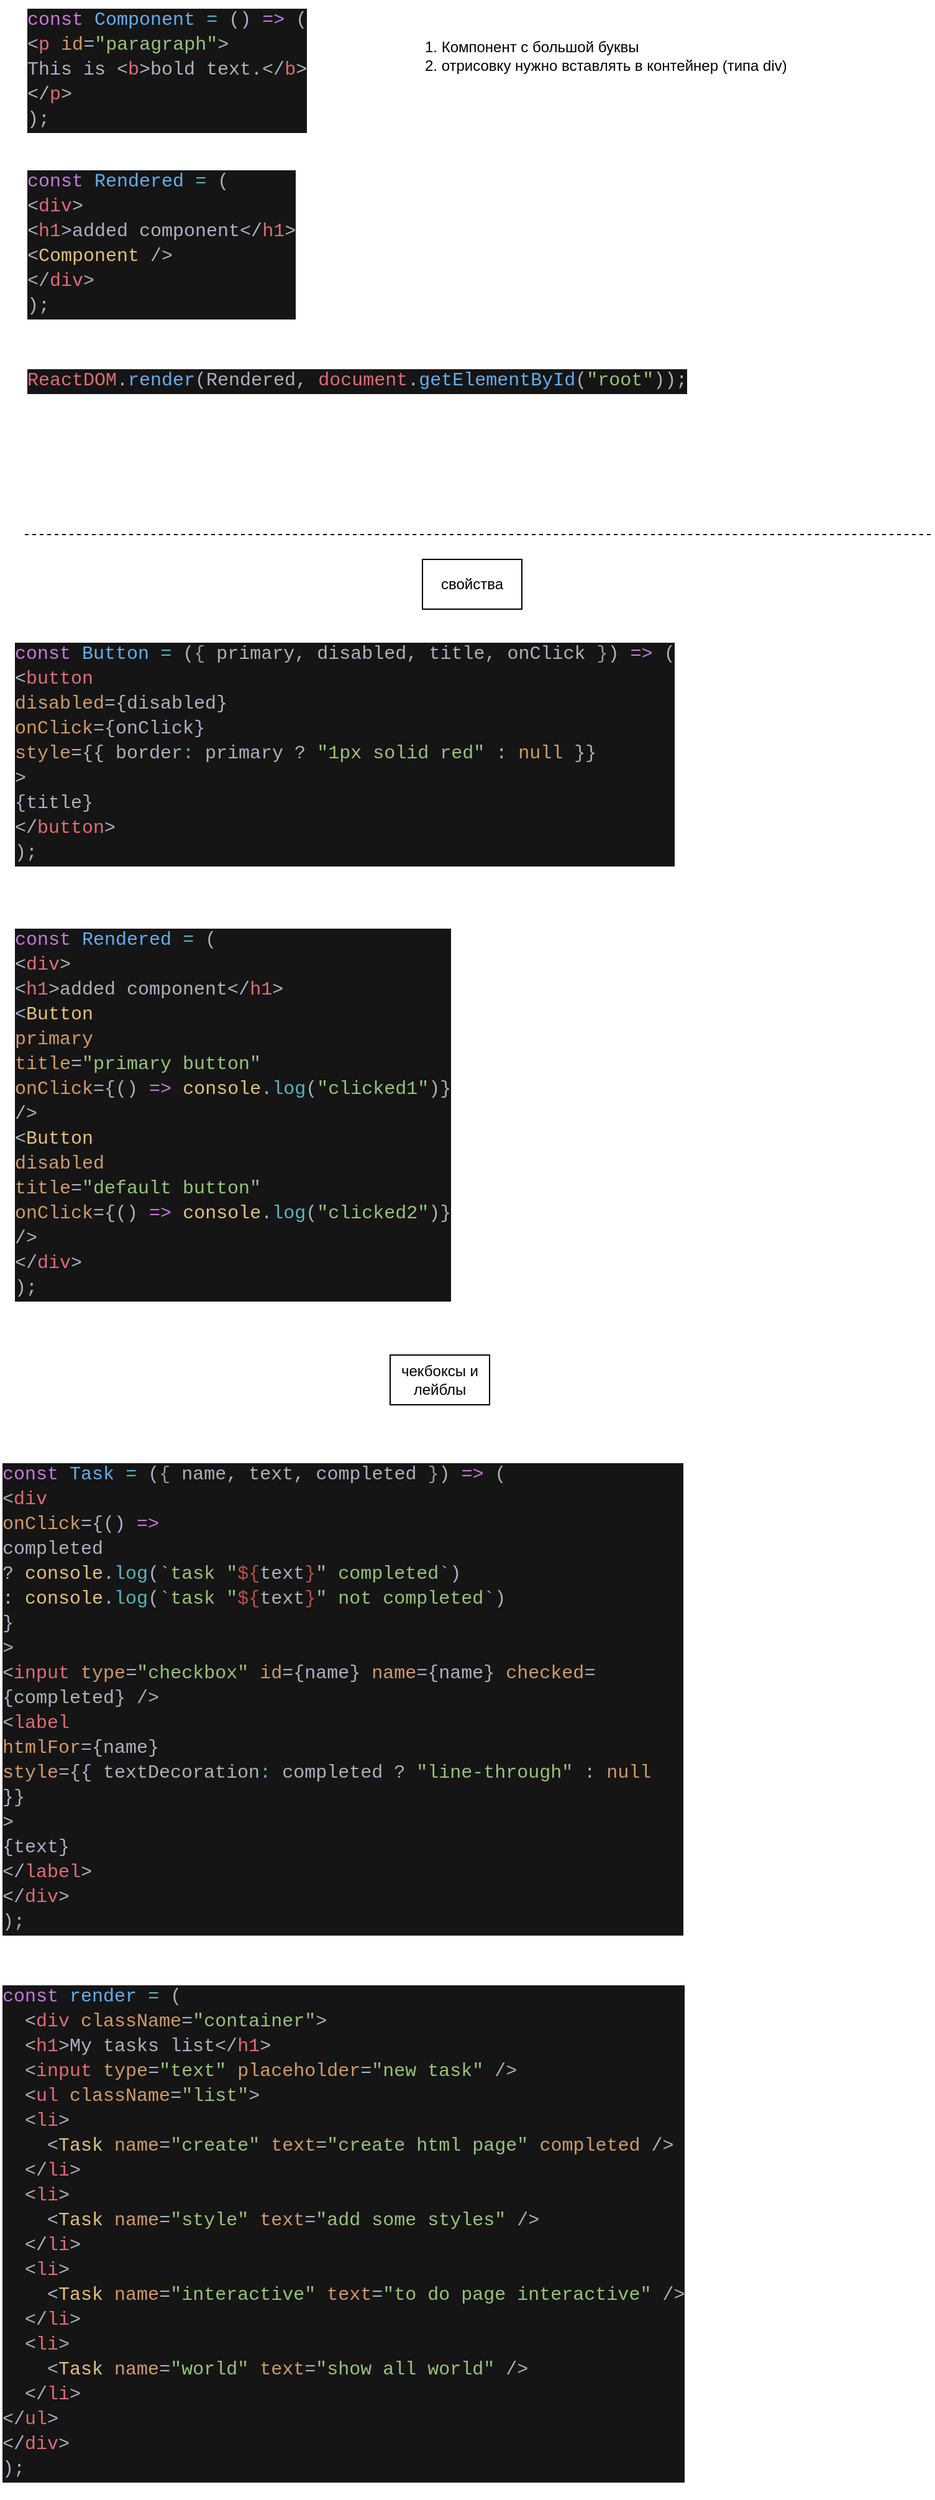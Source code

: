 <mxfile version="13.6.2" type="device" pages="3"><diagram id="C0SLp1-Ot98nmbYjIeOZ" name="функциональные component"><mxGraphModel dx="1024" dy="592" grid="1" gridSize="10" guides="1" tooltips="1" connect="1" arrows="1" fold="1" page="1" pageScale="1" pageWidth="827" pageHeight="1169" math="0" shadow="0"><root><mxCell id="0"/><mxCell id="1" parent="0"/><mxCell id="wnzRWz9V9pOKpDoYNqw4-1" value="&lt;div style=&quot;color: rgb(153, 153, 153); background-color: rgb(21, 21, 21); font-family: dm, menlo, monaco, &amp;quot;courier new&amp;quot;, monospace; font-weight: normal; font-size: 15px; line-height: 20px;&quot;&gt;&lt;div&gt;&lt;span style=&quot;color: #c678dd&quot;&gt;const&lt;/span&gt;&lt;span style=&quot;color: #999999&quot;&gt; &lt;/span&gt;&lt;span style=&quot;color: #61afef&quot;&gt;Component&lt;/span&gt;&lt;span style=&quot;color: #999999&quot;&gt; &lt;/span&gt;&lt;span style=&quot;color: #56b6c2&quot;&gt;=&lt;/span&gt;&lt;span style=&quot;color: #999999&quot;&gt; &lt;/span&gt;&lt;span style=&quot;color: #abb2bf&quot;&gt;()&lt;/span&gt;&lt;span style=&quot;color: #999999&quot;&gt; &lt;/span&gt;&lt;span style=&quot;color: #c678dd&quot;&gt;=&amp;gt;&lt;/span&gt;&lt;span style=&quot;color: #999999&quot;&gt; &lt;/span&gt;&lt;span style=&quot;color: #abb2bf&quot;&gt;(&lt;/span&gt;&lt;/div&gt;&lt;div&gt;&lt;span style=&quot;color: #999999&quot;&gt;        &lt;/span&gt;&lt;span style=&quot;color: #abb2bf&quot;&gt;&amp;lt;&lt;/span&gt;&lt;span style=&quot;color: #e06c75&quot;&gt;p&lt;/span&gt;&lt;span style=&quot;color: #abb2bf&quot;&gt; &lt;/span&gt;&lt;span style=&quot;color: #d19a66&quot;&gt;id&lt;/span&gt;&lt;span style=&quot;color: #abb2bf&quot;&gt;=&lt;/span&gt;&lt;span style=&quot;color: #98c379&quot;&gt;&quot;paragraph&quot;&lt;/span&gt;&lt;span style=&quot;color: #abb2bf&quot;&gt;&amp;gt;&lt;/span&gt;&lt;/div&gt;&lt;div&gt;&lt;span style=&quot;color: #abb2bf&quot;&gt;          This is &amp;lt;&lt;/span&gt;&lt;span style=&quot;color: #e06c75&quot;&gt;b&lt;/span&gt;&lt;span style=&quot;color: #abb2bf&quot;&gt;&amp;gt;bold text.&amp;lt;/&lt;/span&gt;&lt;span style=&quot;color: #e06c75&quot;&gt;b&lt;/span&gt;&lt;span style=&quot;color: #abb2bf&quot;&gt;&amp;gt;&lt;/span&gt;&lt;/div&gt;&lt;div&gt;&lt;span style=&quot;color: #abb2bf&quot;&gt;        &amp;lt;/&lt;/span&gt;&lt;span style=&quot;color: #e06c75&quot;&gt;p&lt;/span&gt;&lt;span style=&quot;color: #abb2bf&quot;&gt;&amp;gt;&lt;/span&gt;&lt;/div&gt;&lt;div&gt;&lt;span style=&quot;color: #999999&quot;&gt;      &lt;/span&gt;&lt;span style=&quot;color: #abb2bf&quot;&gt;);&lt;/span&gt;&lt;/div&gt;&lt;/div&gt;" style="text;whiteSpace=wrap;html=1;" parent="1" vertex="1"><mxGeometry x="40" y="10" width="250" height="120" as="geometry"/></mxCell><mxCell id="wnzRWz9V9pOKpDoYNqw4-2" value="&lt;div style=&quot;color: rgb(153, 153, 153); background-color: rgb(21, 21, 21); font-family: dm, menlo, monaco, &amp;quot;courier new&amp;quot;, monospace; font-weight: normal; font-size: 15px; line-height: 20px;&quot;&gt;&lt;div&gt;&lt;span style=&quot;color: #c678dd&quot;&gt;const&lt;/span&gt;&lt;span style=&quot;color: #999999&quot;&gt; &lt;/span&gt;&lt;span style=&quot;color: #61afef&quot;&gt;Rendered&lt;/span&gt;&lt;span style=&quot;color: #999999&quot;&gt; &lt;/span&gt;&lt;span style=&quot;color: #56b6c2&quot;&gt;=&lt;/span&gt;&lt;span style=&quot;color: #999999&quot;&gt; &lt;/span&gt;&lt;span style=&quot;color: #abb2bf&quot;&gt;(&lt;/span&gt;&lt;/div&gt;&lt;div&gt;&lt;span style=&quot;color: #999999&quot;&gt;        &lt;/span&gt;&lt;span style=&quot;color: #abb2bf&quot;&gt;&amp;lt;&lt;/span&gt;&lt;span style=&quot;color: #e06c75&quot;&gt;div&lt;/span&gt;&lt;span style=&quot;color: #abb2bf&quot;&gt;&amp;gt;&lt;/span&gt;&lt;/div&gt;&lt;div&gt;&lt;span style=&quot;color: #abb2bf&quot;&gt;          &amp;lt;&lt;/span&gt;&lt;span style=&quot;color: #e06c75&quot;&gt;h1&lt;/span&gt;&lt;span style=&quot;color: #abb2bf&quot;&gt;&amp;gt;added component&amp;lt;/&lt;/span&gt;&lt;span style=&quot;color: #e06c75&quot;&gt;h1&lt;/span&gt;&lt;span style=&quot;color: #abb2bf&quot;&gt;&amp;gt;&lt;/span&gt;&lt;/div&gt;&lt;div&gt;&lt;span style=&quot;color: #abb2bf&quot;&gt;          &amp;lt;&lt;/span&gt;&lt;span style=&quot;color: #e5c07b&quot;&gt;Component&lt;/span&gt;&lt;span style=&quot;color: #abb2bf&quot;&gt; /&amp;gt;&lt;/span&gt;&lt;/div&gt;&lt;div&gt;&lt;span style=&quot;color: #abb2bf&quot;&gt;        &amp;lt;/&lt;/span&gt;&lt;span style=&quot;color: #e06c75&quot;&gt;div&lt;/span&gt;&lt;span style=&quot;color: #abb2bf&quot;&gt;&amp;gt;&lt;/span&gt;&lt;/div&gt;&lt;div&gt;&lt;span style=&quot;color: #999999&quot;&gt;      &lt;/span&gt;&lt;span style=&quot;color: #abb2bf&quot;&gt;);&lt;/span&gt;&lt;/div&gt;&lt;/div&gt;" style="text;whiteSpace=wrap;html=1;" parent="1" vertex="1"><mxGeometry x="40" y="140" width="240" height="140" as="geometry"/></mxCell><mxCell id="wnzRWz9V9pOKpDoYNqw4-3" value="&lt;div style=&quot;color: rgb(153, 153, 153); background-color: rgb(21, 21, 21); font-family: dm, menlo, monaco, &amp;quot;courier new&amp;quot;, monospace; font-weight: normal; font-size: 15px; line-height: 20px;&quot;&gt;&lt;div&gt;&lt;span style=&quot;color: #e06c75&quot;&gt;ReactDOM&lt;/span&gt;&lt;span style=&quot;color: #abb2bf&quot;&gt;.&lt;/span&gt;&lt;span style=&quot;color: #61afef&quot;&gt;render&lt;/span&gt;&lt;span style=&quot;color: #abb2bf&quot;&gt;(Rendered,&lt;/span&gt;&lt;span style=&quot;color: #999999&quot;&gt; &lt;/span&gt;&lt;span style=&quot;color: #e06c75&quot;&gt;document&lt;/span&gt;&lt;span style=&quot;color: #abb2bf&quot;&gt;.&lt;/span&gt;&lt;span style=&quot;color: #61afef&quot;&gt;getElementById&lt;/span&gt;&lt;span style=&quot;color: #abb2bf&quot;&gt;(&lt;/span&gt;&lt;span style=&quot;color: #98c379&quot;&gt;&quot;root&quot;&lt;/span&gt;&lt;span style=&quot;color: #abb2bf&quot;&gt;));&lt;/span&gt;&lt;/div&gt;&lt;/div&gt;" style="text;whiteSpace=wrap;html=1;" parent="1" vertex="1"><mxGeometry x="40" y="300" width="550" height="60" as="geometry"/></mxCell><mxCell id="wnzRWz9V9pOKpDoYNqw4-4" value="1. Компонент с большой буквы&lt;br&gt;2. отрисовку нужно вставлять в контейнер (типа div)" style="text;html=1;align=left;verticalAlign=middle;resizable=0;points=[];autosize=1;" parent="1" vertex="1"><mxGeometry x="360" y="40" width="310" height="30" as="geometry"/></mxCell><mxCell id="wnzRWz9V9pOKpDoYNqw4-5" value="" style="endArrow=none;dashed=1;html=1;" parent="1" edge="1"><mxGeometry width="50" height="50" relative="1" as="geometry"><mxPoint x="40" y="440" as="sourcePoint"/><mxPoint x="770" y="440" as="targetPoint"/></mxGeometry></mxCell><mxCell id="wnzRWz9V9pOKpDoYNqw4-6" value="свойства" style="rounded=0;whiteSpace=wrap;html=1;" parent="1" vertex="1"><mxGeometry x="360" y="460" width="80" height="40" as="geometry"/></mxCell><mxCell id="wnzRWz9V9pOKpDoYNqw4-9" value="&lt;div style=&quot;color: rgb(153, 153, 153); background-color: rgb(21, 21, 21); font-family: dm, menlo, monaco, &amp;quot;courier new&amp;quot;, monospace; font-weight: normal; font-size: 15px; line-height: 20px;&quot;&gt;&lt;div&gt;&lt;span style=&quot;color: #c678dd&quot;&gt;const&lt;/span&gt;&lt;span style=&quot;color: #999999&quot;&gt; &lt;/span&gt;&lt;span style=&quot;color: #61afef&quot;&gt;Button&lt;/span&gt;&lt;span style=&quot;color: #999999&quot;&gt; &lt;/span&gt;&lt;span style=&quot;color: #56b6c2&quot;&gt;=&lt;/span&gt;&lt;span style=&quot;color: #999999&quot;&gt; &lt;/span&gt;&lt;span style=&quot;color: #abb2bf&quot;&gt;(&lt;/span&gt;&lt;span style=&quot;color: #999999&quot;&gt;{ &lt;/span&gt;&lt;span style=&quot;color: #abb2bf&quot;&gt;primary,&lt;/span&gt;&lt;span style=&quot;color: #999999&quot;&gt; &lt;/span&gt;&lt;span style=&quot;color: #abb2bf&quot;&gt;disabled,&lt;/span&gt;&lt;span style=&quot;color: #999999&quot;&gt; &lt;/span&gt;&lt;span style=&quot;color: #abb2bf&quot;&gt;title,&lt;/span&gt;&lt;span style=&quot;color: #999999&quot;&gt; &lt;/span&gt;&lt;span style=&quot;color: #abb2bf&quot;&gt;onClick&lt;/span&gt;&lt;span style=&quot;color: #999999&quot;&gt; }&lt;/span&gt;&lt;span style=&quot;color: #abb2bf&quot;&gt;)&lt;/span&gt;&lt;span style=&quot;color: #999999&quot;&gt; &lt;/span&gt;&lt;span style=&quot;color: #c678dd&quot;&gt;=&amp;gt;&lt;/span&gt;&lt;span style=&quot;color: #999999&quot;&gt; &lt;/span&gt;&lt;span style=&quot;color: #abb2bf&quot;&gt;(&lt;/span&gt;&lt;/div&gt;&lt;div&gt;&lt;span style=&quot;color: #999999&quot;&gt;        &lt;/span&gt;&lt;span style=&quot;color: #abb2bf&quot;&gt;&amp;lt;&lt;/span&gt;&lt;span style=&quot;color: #e06c75&quot;&gt;button&lt;/span&gt;&lt;/div&gt;&lt;div&gt;&lt;span style=&quot;color: #abb2bf&quot;&gt;          &lt;/span&gt;&lt;span style=&quot;color: #d19a66&quot;&gt;disabled&lt;/span&gt;&lt;span style=&quot;color: #abb2bf&quot;&gt;={disabled}&lt;/span&gt;&lt;/div&gt;&lt;div&gt;&lt;span style=&quot;color: #abb2bf&quot;&gt;          &lt;/span&gt;&lt;span style=&quot;color: #d19a66&quot;&gt;onClick&lt;/span&gt;&lt;span style=&quot;color: #abb2bf&quot;&gt;={onClick}&lt;/span&gt;&lt;/div&gt;&lt;div&gt;&lt;span style=&quot;color: #abb2bf&quot;&gt;          &lt;/span&gt;&lt;span style=&quot;color: #d19a66&quot;&gt;style&lt;/span&gt;&lt;span style=&quot;color: #abb2bf&quot;&gt;={{ border&lt;/span&gt;&lt;span style=&quot;color: #56b6c2&quot;&gt;:&lt;/span&gt;&lt;span style=&quot;color: #abb2bf&quot;&gt; primary ? &lt;/span&gt;&lt;span style=&quot;color: #98c379&quot;&gt;&quot;1px solid red&quot;&lt;/span&gt;&lt;span style=&quot;color: #abb2bf&quot;&gt; : &lt;/span&gt;&lt;span style=&quot;color: #d19a66&quot;&gt;null&lt;/span&gt;&lt;span style=&quot;color: #abb2bf&quot;&gt; }}&lt;/span&gt;&lt;/div&gt;&lt;div&gt;&lt;span style=&quot;color: #abb2bf&quot;&gt;        &amp;gt;&lt;/span&gt;&lt;/div&gt;&lt;div&gt;&lt;span style=&quot;color: #abb2bf&quot;&gt;          {title}&lt;/span&gt;&lt;/div&gt;&lt;div&gt;&lt;span style=&quot;color: #abb2bf&quot;&gt;        &amp;lt;/&lt;/span&gt;&lt;span style=&quot;color: #e06c75&quot;&gt;button&lt;/span&gt;&lt;span style=&quot;color: #abb2bf&quot;&gt;&amp;gt;&lt;/span&gt;&lt;/div&gt;&lt;div&gt;&lt;span style=&quot;color: #999999&quot;&gt;      &lt;/span&gt;&lt;span style=&quot;color: #abb2bf&quot;&gt;);&lt;/span&gt;&lt;/div&gt;&lt;/div&gt;" style="text;whiteSpace=wrap;html=1;" parent="1" vertex="1"><mxGeometry x="30" y="520" width="550" height="220" as="geometry"/></mxCell><mxCell id="wnzRWz9V9pOKpDoYNqw4-10" value="&lt;div style=&quot;color: rgb(153, 153, 153); background-color: rgb(21, 21, 21); font-family: dm, menlo, monaco, &amp;quot;courier new&amp;quot;, monospace; font-weight: normal; font-size: 15px; line-height: 20px;&quot;&gt;&lt;div&gt;&lt;span style=&quot;color: #c678dd&quot;&gt;const&lt;/span&gt;&lt;span style=&quot;color: #999999&quot;&gt; &lt;/span&gt;&lt;span style=&quot;color: #61afef&quot;&gt;Rendered&lt;/span&gt;&lt;span style=&quot;color: #999999&quot;&gt; &lt;/span&gt;&lt;span style=&quot;color: #56b6c2&quot;&gt;=&lt;/span&gt;&lt;span style=&quot;color: #999999&quot;&gt; &lt;/span&gt;&lt;span style=&quot;color: #abb2bf&quot;&gt;(&lt;/span&gt;&lt;/div&gt;&lt;div&gt;&lt;span style=&quot;color: #999999&quot;&gt;        &lt;/span&gt;&lt;span style=&quot;color: #abb2bf&quot;&gt;&amp;lt;&lt;/span&gt;&lt;span style=&quot;color: #e06c75&quot;&gt;div&lt;/span&gt;&lt;span style=&quot;color: #abb2bf&quot;&gt;&amp;gt;&lt;/span&gt;&lt;/div&gt;&lt;div&gt;&lt;span style=&quot;color: #abb2bf&quot;&gt;          &amp;lt;&lt;/span&gt;&lt;span style=&quot;color: #e06c75&quot;&gt;h1&lt;/span&gt;&lt;span style=&quot;color: #abb2bf&quot;&gt;&amp;gt;added component&amp;lt;/&lt;/span&gt;&lt;span style=&quot;color: #e06c75&quot;&gt;h1&lt;/span&gt;&lt;span style=&quot;color: #abb2bf&quot;&gt;&amp;gt;&lt;/span&gt;&lt;/div&gt;&lt;div&gt;&lt;span style=&quot;color: #abb2bf&quot;&gt;          &amp;lt;&lt;/span&gt;&lt;span style=&quot;color: #e5c07b&quot;&gt;Button&lt;/span&gt;&lt;/div&gt;&lt;div&gt;&lt;span style=&quot;color: #abb2bf&quot;&gt;            &lt;/span&gt;&lt;span style=&quot;color: #d19a66&quot;&gt;primary&lt;/span&gt;&lt;/div&gt;&lt;div&gt;&lt;span style=&quot;color: #abb2bf&quot;&gt;            &lt;/span&gt;&lt;span style=&quot;color: #d19a66&quot;&gt;title&lt;/span&gt;&lt;span style=&quot;color: #abb2bf&quot;&gt;=&lt;/span&gt;&lt;span style=&quot;color: #98c379&quot;&gt;&quot;primary button&quot;&lt;/span&gt;&lt;/div&gt;&lt;div&gt;&lt;span style=&quot;color: #abb2bf&quot;&gt;            &lt;/span&gt;&lt;span style=&quot;color: #d19a66&quot;&gt;onClick&lt;/span&gt;&lt;span style=&quot;color: #abb2bf&quot;&gt;={() &lt;/span&gt;&lt;span style=&quot;color: #c678dd&quot;&gt;=&amp;gt;&lt;/span&gt;&lt;span style=&quot;color: #abb2bf&quot;&gt; &lt;/span&gt;&lt;span style=&quot;color: #e5c07b&quot;&gt;console&lt;/span&gt;&lt;span style=&quot;color: #abb2bf&quot;&gt;.&lt;/span&gt;&lt;span style=&quot;color: #56b6c2&quot;&gt;log&lt;/span&gt;&lt;span style=&quot;color: #abb2bf&quot;&gt;(&lt;/span&gt;&lt;span style=&quot;color: #98c379&quot;&gt;&quot;clicked1&quot;&lt;/span&gt;&lt;span style=&quot;color: #abb2bf&quot;&gt;)}&lt;/span&gt;&lt;/div&gt;&lt;div&gt;&lt;span style=&quot;color: #abb2bf&quot;&gt;          /&amp;gt;&lt;/span&gt;&lt;/div&gt;&lt;div&gt;&lt;span style=&quot;color: #abb2bf&quot;&gt;          &amp;lt;&lt;/span&gt;&lt;span style=&quot;color: #e5c07b&quot;&gt;Button&lt;/span&gt;&lt;/div&gt;&lt;div&gt;&lt;span style=&quot;color: #abb2bf&quot;&gt;            &lt;/span&gt;&lt;span style=&quot;color: #d19a66&quot;&gt;disabled&lt;/span&gt;&lt;/div&gt;&lt;div&gt;&lt;span style=&quot;color: #abb2bf&quot;&gt;            &lt;/span&gt;&lt;span style=&quot;color: #d19a66&quot;&gt;title&lt;/span&gt;&lt;span style=&quot;color: #abb2bf&quot;&gt;=&lt;/span&gt;&lt;span style=&quot;color: #98c379&quot;&gt;&quot;default button&quot;&lt;/span&gt;&lt;/div&gt;&lt;div&gt;&lt;span style=&quot;color: #abb2bf&quot;&gt;            &lt;/span&gt;&lt;span style=&quot;color: #d19a66&quot;&gt;onClick&lt;/span&gt;&lt;span style=&quot;color: #abb2bf&quot;&gt;={() &lt;/span&gt;&lt;span style=&quot;color: #c678dd&quot;&gt;=&amp;gt;&lt;/span&gt;&lt;span style=&quot;color: #abb2bf&quot;&gt; &lt;/span&gt;&lt;span style=&quot;color: #e5c07b&quot;&gt;console&lt;/span&gt;&lt;span style=&quot;color: #abb2bf&quot;&gt;.&lt;/span&gt;&lt;span style=&quot;color: #56b6c2&quot;&gt;log&lt;/span&gt;&lt;span style=&quot;color: #abb2bf&quot;&gt;(&lt;/span&gt;&lt;span style=&quot;color: #98c379&quot;&gt;&quot;clicked2&quot;&lt;/span&gt;&lt;span style=&quot;color: #abb2bf&quot;&gt;)}&lt;/span&gt;&lt;/div&gt;&lt;div&gt;&lt;span style=&quot;color: #abb2bf&quot;&gt;          /&amp;gt;&lt;/span&gt;&lt;/div&gt;&lt;div&gt;&lt;span style=&quot;color: #abb2bf&quot;&gt;        &amp;lt;/&lt;/span&gt;&lt;span style=&quot;color: #e06c75&quot;&gt;div&lt;/span&gt;&lt;span style=&quot;color: #abb2bf&quot;&gt;&amp;gt;&lt;/span&gt;&lt;/div&gt;&lt;div&gt;&lt;span style=&quot;color: #999999&quot;&gt;      &lt;/span&gt;&lt;span style=&quot;color: #abb2bf&quot;&gt;);&lt;/span&gt;&lt;/div&gt;&lt;/div&gt;" style="text;whiteSpace=wrap;html=1;" parent="1" vertex="1"><mxGeometry x="30" y="750" width="380" height="320" as="geometry"/></mxCell><mxCell id="KVXMCXGU0oz1sxIxXhYs-1" value="&lt;div style=&quot;color: rgb(153 , 153 , 153) ; background-color: rgb(21 , 21 , 21) ; font-family: &amp;#34;dm&amp;#34; , &amp;#34;menlo&amp;#34; , &amp;#34;monaco&amp;#34; , &amp;#34;courier new&amp;#34; , monospace ; font-weight: normal ; font-size: 15px ; line-height: 20px&quot;&gt;&lt;div&gt;&lt;span style=&quot;color: #c678dd&quot;&gt;const&lt;/span&gt;&lt;span style=&quot;color: #999999&quot;&gt; &lt;/span&gt;&lt;span style=&quot;color: #61afef&quot;&gt;render&lt;/span&gt;&lt;span style=&quot;color: #999999&quot;&gt; &lt;/span&gt;&lt;span style=&quot;color: #56b6c2&quot;&gt;=&lt;/span&gt;&lt;span style=&quot;color: #999999&quot;&gt; &lt;/span&gt;&lt;span style=&quot;color: #abb2bf&quot;&gt;(&lt;/span&gt;&lt;/div&gt;&lt;div&gt;&lt;span style=&quot;color: #999999&quot;&gt;&lt;/span&gt;&lt;span style=&quot;color: #abb2bf&quot;&gt;&amp;nbsp; &amp;lt;&lt;/span&gt;&lt;span style=&quot;color: #e06c75&quot;&gt;div&lt;/span&gt;&lt;span style=&quot;color: #abb2bf&quot;&gt; &lt;/span&gt;&lt;span style=&quot;color: #d19a66&quot;&gt;className&lt;/span&gt;&lt;span style=&quot;color: #abb2bf&quot;&gt;=&lt;/span&gt;&lt;span style=&quot;color: #98c379&quot;&gt;&quot;container&quot;&lt;/span&gt;&lt;span style=&quot;color: #abb2bf&quot;&gt;&amp;gt;&lt;/span&gt;&lt;/div&gt;&lt;div&gt;&lt;span style=&quot;color: #abb2bf&quot;&gt;&amp;nbsp; &amp;lt;&lt;/span&gt;&lt;span style=&quot;color: #e06c75&quot;&gt;h1&lt;/span&gt;&lt;span style=&quot;color: #abb2bf&quot;&gt;&amp;gt;My tasks list&amp;lt;/&lt;/span&gt;&lt;span style=&quot;color: #e06c75&quot;&gt;h1&lt;/span&gt;&lt;span style=&quot;color: #abb2bf&quot;&gt;&amp;gt;&lt;/span&gt;&lt;/div&gt;&lt;div&gt;&lt;span style=&quot;color: #abb2bf&quot;&gt;&amp;nbsp; &amp;lt;&lt;/span&gt;&lt;span style=&quot;color: #e06c75&quot;&gt;input&lt;/span&gt;&lt;span style=&quot;color: #abb2bf&quot;&gt; &lt;/span&gt;&lt;span style=&quot;color: #d19a66&quot;&gt;type&lt;/span&gt;&lt;span style=&quot;color: #abb2bf&quot;&gt;=&lt;/span&gt;&lt;span style=&quot;color: #98c379&quot;&gt;&quot;text&quot;&lt;/span&gt;&lt;span style=&quot;color: #abb2bf&quot;&gt; &lt;/span&gt;&lt;span style=&quot;color: #d19a66&quot;&gt;placeholder&lt;/span&gt;&lt;span style=&quot;color: #abb2bf&quot;&gt;=&lt;/span&gt;&lt;span style=&quot;color: #98c379&quot;&gt;&quot;new task&quot;&lt;/span&gt;&lt;span style=&quot;color: #abb2bf&quot;&gt; /&amp;gt;&lt;/span&gt;&lt;/div&gt;&lt;div&gt;&lt;span style=&quot;color: #abb2bf&quot;&gt;&amp;nbsp; &amp;lt;&lt;/span&gt;&lt;span style=&quot;color: #e06c75&quot;&gt;ul&lt;/span&gt;&lt;span style=&quot;color: #abb2bf&quot;&gt; &lt;/span&gt;&lt;span style=&quot;color: #d19a66&quot;&gt;className&lt;/span&gt;&lt;span style=&quot;color: #abb2bf&quot;&gt;=&lt;/span&gt;&lt;span style=&quot;color: #98c379&quot;&gt;&quot;list&quot;&lt;/span&gt;&lt;span style=&quot;color: #abb2bf&quot;&gt;&amp;gt;&lt;/span&gt;&lt;/div&gt;&lt;div&gt;&lt;span style=&quot;color: #abb2bf&quot;&gt;&amp;nbsp; &amp;lt;&lt;/span&gt;&lt;span style=&quot;color: #e06c75&quot;&gt;li&lt;/span&gt;&lt;span style=&quot;color: #abb2bf&quot;&gt;&amp;gt;&lt;/span&gt;&lt;/div&gt;&lt;div&gt;&lt;span style=&quot;color: #abb2bf&quot;&gt;&amp;nbsp; &amp;nbsp; &amp;lt;&lt;/span&gt;&lt;span style=&quot;color: #e5c07b&quot;&gt;Task&lt;/span&gt;&lt;span style=&quot;color: #abb2bf&quot;&gt; &lt;/span&gt;&lt;span style=&quot;color: #d19a66&quot;&gt;name&lt;/span&gt;&lt;span style=&quot;color: #abb2bf&quot;&gt;=&lt;/span&gt;&lt;span style=&quot;color: #98c379&quot;&gt;&quot;create&quot;&lt;/span&gt;&lt;span style=&quot;color: #abb2bf&quot;&gt; &lt;/span&gt;&lt;span style=&quot;color: #d19a66&quot;&gt;text&lt;/span&gt;&lt;span style=&quot;color: #abb2bf&quot;&gt;=&lt;/span&gt;&lt;span style=&quot;color: #98c379&quot;&gt;&quot;create html page&quot;&lt;/span&gt;&lt;span style=&quot;color: #abb2bf&quot;&gt; &lt;/span&gt;&lt;span style=&quot;color: #d19a66&quot;&gt;completed&lt;/span&gt;&lt;span style=&quot;color: #abb2bf&quot;&gt; /&amp;gt;&lt;/span&gt;&lt;/div&gt;&lt;div&gt;&lt;span style=&quot;color: #abb2bf&quot;&gt;&amp;nbsp; &amp;lt;/&lt;/span&gt;&lt;span style=&quot;color: #e06c75&quot;&gt;li&lt;/span&gt;&lt;span style=&quot;color: #abb2bf&quot;&gt;&amp;gt;&lt;/span&gt;&lt;/div&gt;&lt;div&gt;&lt;span style=&quot;color: #abb2bf&quot;&gt;&amp;nbsp; &amp;lt;&lt;/span&gt;&lt;span style=&quot;color: #e06c75&quot;&gt;li&lt;/span&gt;&lt;span style=&quot;color: #abb2bf&quot;&gt;&amp;gt;&lt;/span&gt;&lt;/div&gt;&lt;div&gt;&lt;span style=&quot;color: #abb2bf&quot;&gt;&amp;nbsp; &amp;nbsp; &amp;lt;&lt;/span&gt;&lt;span style=&quot;color: #e5c07b&quot;&gt;Task&lt;/span&gt;&lt;span style=&quot;color: #abb2bf&quot;&gt; &lt;/span&gt;&lt;span style=&quot;color: #d19a66&quot;&gt;name&lt;/span&gt;&lt;span style=&quot;color: #abb2bf&quot;&gt;=&lt;/span&gt;&lt;span style=&quot;color: #98c379&quot;&gt;&quot;style&quot;&lt;/span&gt;&lt;span style=&quot;color: #abb2bf&quot;&gt; &lt;/span&gt;&lt;span style=&quot;color: #d19a66&quot;&gt;text&lt;/span&gt;&lt;span style=&quot;color: #abb2bf&quot;&gt;=&lt;/span&gt;&lt;span style=&quot;color: #98c379&quot;&gt;&quot;add some styles&quot;&lt;/span&gt;&lt;span style=&quot;color: #abb2bf&quot;&gt; /&amp;gt;&lt;/span&gt;&lt;/div&gt;&lt;div&gt;&lt;span style=&quot;color: #abb2bf&quot;&gt;&amp;nbsp; &amp;lt;/&lt;/span&gt;&lt;span style=&quot;color: #e06c75&quot;&gt;li&lt;/span&gt;&lt;span style=&quot;color: #abb2bf&quot;&gt;&amp;gt;&lt;/span&gt;&lt;/div&gt;&lt;div&gt;&lt;span style=&quot;color: #abb2bf&quot;&gt;&amp;nbsp; &amp;lt;&lt;/span&gt;&lt;span style=&quot;color: #e06c75&quot;&gt;li&lt;/span&gt;&lt;span style=&quot;color: #abb2bf&quot;&gt;&amp;gt;&lt;/span&gt;&lt;/div&gt;&lt;div&gt;&lt;span style=&quot;color: #abb2bf&quot;&gt;&amp;nbsp; &amp;nbsp; &amp;lt;&lt;/span&gt;&lt;span style=&quot;color: #e5c07b&quot;&gt;Task&lt;/span&gt;&lt;span style=&quot;color: #abb2bf&quot;&gt; &lt;/span&gt;&lt;span style=&quot;color: #d19a66&quot;&gt;name&lt;/span&gt;&lt;span style=&quot;color: #abb2bf&quot;&gt;=&lt;/span&gt;&lt;span style=&quot;color: #98c379&quot;&gt;&quot;interactive&quot;&lt;/span&gt;&lt;span style=&quot;color: #abb2bf&quot;&gt; &lt;/span&gt;&lt;span style=&quot;color: #d19a66&quot;&gt;text&lt;/span&gt;&lt;span style=&quot;color: #abb2bf&quot;&gt;=&lt;/span&gt;&lt;span style=&quot;color: #98c379&quot;&gt;&quot;to do page interactive&quot;&lt;/span&gt;&lt;span style=&quot;color: #abb2bf&quot;&gt; /&amp;gt;&lt;/span&gt;&lt;/div&gt;&lt;div&gt;&lt;span style=&quot;color: #abb2bf&quot;&gt;&amp;nbsp; &amp;lt;/&lt;/span&gt;&lt;span style=&quot;color: #e06c75&quot;&gt;li&lt;/span&gt;&lt;span style=&quot;color: #abb2bf&quot;&gt;&amp;gt;&lt;/span&gt;&lt;/div&gt;&lt;div&gt;&lt;span style=&quot;color: #abb2bf&quot;&gt;&amp;nbsp; &amp;lt;&lt;/span&gt;&lt;span style=&quot;color: #e06c75&quot;&gt;li&lt;/span&gt;&lt;span style=&quot;color: #abb2bf&quot;&gt;&amp;gt;&lt;/span&gt;&lt;/div&gt;&lt;div&gt;&lt;span style=&quot;color: #abb2bf&quot;&gt;&amp;nbsp; &amp;nbsp; &amp;lt;&lt;/span&gt;&lt;span style=&quot;color: #e5c07b&quot;&gt;Task&lt;/span&gt;&lt;span style=&quot;color: #abb2bf&quot;&gt; &lt;/span&gt;&lt;span style=&quot;color: #d19a66&quot;&gt;name&lt;/span&gt;&lt;span style=&quot;color: #abb2bf&quot;&gt;=&lt;/span&gt;&lt;span style=&quot;color: #98c379&quot;&gt;&quot;world&quot;&lt;/span&gt;&lt;span style=&quot;color: #abb2bf&quot;&gt; &lt;/span&gt;&lt;span style=&quot;color: #d19a66&quot;&gt;text&lt;/span&gt;&lt;span style=&quot;color: #abb2bf&quot;&gt;=&lt;/span&gt;&lt;span style=&quot;color: #98c379&quot;&gt;&quot;show all world&quot;&lt;/span&gt;&lt;span style=&quot;color: #abb2bf&quot;&gt; /&amp;gt;&lt;/span&gt;&lt;/div&gt;&lt;div&gt;&lt;span style=&quot;color: #abb2bf&quot;&gt;&amp;nbsp; &amp;lt;/&lt;/span&gt;&lt;span style=&quot;color: #e06c75&quot;&gt;li&lt;/span&gt;&lt;span style=&quot;color: #abb2bf&quot;&gt;&amp;gt;&lt;/span&gt;&lt;/div&gt;&lt;div&gt;&lt;span style=&quot;color: #abb2bf&quot;&gt;          &amp;lt;/&lt;/span&gt;&lt;span style=&quot;color: #e06c75&quot;&gt;ul&lt;/span&gt;&lt;span style=&quot;color: #abb2bf&quot;&gt;&amp;gt;&lt;/span&gt;&lt;/div&gt;&lt;div&gt;&lt;span style=&quot;color: #abb2bf&quot;&gt;        &amp;lt;/&lt;/span&gt;&lt;span style=&quot;color: #e06c75&quot;&gt;div&lt;/span&gt;&lt;span style=&quot;color: #abb2bf&quot;&gt;&amp;gt;&lt;/span&gt;&lt;/div&gt;&lt;div&gt;&lt;span style=&quot;color: #999999&quot;&gt;      &lt;/span&gt;&lt;span style=&quot;color: #abb2bf&quot;&gt;);&lt;/span&gt;&lt;/div&gt;&lt;/div&gt;" style="text;whiteSpace=wrap;html=1;" vertex="1" parent="1"><mxGeometry x="20" y="1600" width="570" height="420" as="geometry"/></mxCell><mxCell id="KVXMCXGU0oz1sxIxXhYs-2" value="чекбоксы и лейблы" style="rounded=0;whiteSpace=wrap;html=1;" vertex="1" parent="1"><mxGeometry x="334" y="1100" width="80" height="40" as="geometry"/></mxCell><mxCell id="KVXMCXGU0oz1sxIxXhYs-3" value="&lt;div style=&quot;color: rgb(153, 153, 153); background-color: rgb(21, 21, 21); font-family: dm, menlo, monaco, &amp;quot;courier new&amp;quot;, monospace; font-weight: normal; font-size: 15px; line-height: 20px;&quot;&gt;&lt;div&gt;&lt;span style=&quot;color: #c678dd&quot;&gt;const&lt;/span&gt;&lt;span style=&quot;color: #999999&quot;&gt; &lt;/span&gt;&lt;span style=&quot;color: #61afef&quot;&gt;Task&lt;/span&gt;&lt;span style=&quot;color: #999999&quot;&gt; &lt;/span&gt;&lt;span style=&quot;color: #56b6c2&quot;&gt;=&lt;/span&gt;&lt;span style=&quot;color: #999999&quot;&gt; &lt;/span&gt;&lt;span style=&quot;color: #abb2bf&quot;&gt;(&lt;/span&gt;&lt;span style=&quot;color: #999999&quot;&gt;{ &lt;/span&gt;&lt;span style=&quot;color: #abb2bf&quot;&gt;name,&lt;/span&gt;&lt;span style=&quot;color: #999999&quot;&gt; &lt;/span&gt;&lt;span style=&quot;color: #abb2bf&quot;&gt;text,&lt;/span&gt;&lt;span style=&quot;color: #999999&quot;&gt; &lt;/span&gt;&lt;span style=&quot;color: #abb2bf&quot;&gt;completed&lt;/span&gt;&lt;span style=&quot;color: #999999&quot;&gt; }&lt;/span&gt;&lt;span style=&quot;color: #abb2bf&quot;&gt;)&lt;/span&gt;&lt;span style=&quot;color: #999999&quot;&gt; &lt;/span&gt;&lt;span style=&quot;color: #c678dd&quot;&gt;=&amp;gt;&lt;/span&gt;&lt;span style=&quot;color: #999999&quot;&gt; &lt;/span&gt;&lt;span style=&quot;color: #abb2bf&quot;&gt;(&lt;/span&gt;&lt;/div&gt;&lt;div&gt;&lt;span style=&quot;color: #999999&quot;&gt;        &lt;/span&gt;&lt;span style=&quot;color: #abb2bf&quot;&gt;&amp;lt;&lt;/span&gt;&lt;span style=&quot;color: #e06c75&quot;&gt;div&lt;/span&gt;&lt;/div&gt;&lt;div&gt;&lt;span style=&quot;color: #abb2bf&quot;&gt;          &lt;/span&gt;&lt;span style=&quot;color: #d19a66&quot;&gt;onClick&lt;/span&gt;&lt;span style=&quot;color: #abb2bf&quot;&gt;={() &lt;/span&gt;&lt;span style=&quot;color: #c678dd&quot;&gt;=&amp;gt;&lt;/span&gt;&lt;/div&gt;&lt;div&gt;&lt;span style=&quot;color: #abb2bf&quot;&gt;            completed&lt;/span&gt;&lt;/div&gt;&lt;div&gt;&lt;span style=&quot;color: #abb2bf&quot;&gt;              ? &lt;/span&gt;&lt;span style=&quot;color: #e5c07b&quot;&gt;console&lt;/span&gt;&lt;span style=&quot;color: #abb2bf&quot;&gt;.&lt;/span&gt;&lt;span style=&quot;color: #56b6c2&quot;&gt;log&lt;/span&gt;&lt;span style=&quot;color: #abb2bf&quot;&gt;(&lt;/span&gt;&lt;span style=&quot;color: #98c379&quot;&gt;`task &quot;&lt;/span&gt;&lt;span style=&quot;color: #be5046&quot;&gt;${&lt;/span&gt;&lt;span style=&quot;color: #abb2bf&quot;&gt;text&lt;/span&gt;&lt;span style=&quot;color: #be5046&quot;&gt;}&lt;/span&gt;&lt;span style=&quot;color: #98c379&quot;&gt;&quot; completed`&lt;/span&gt;&lt;span style=&quot;color: #abb2bf&quot;&gt;)&lt;/span&gt;&lt;/div&gt;&lt;div&gt;&lt;span style=&quot;color: #abb2bf&quot;&gt;              : &lt;/span&gt;&lt;span style=&quot;color: #e5c07b&quot;&gt;console&lt;/span&gt;&lt;span style=&quot;color: #abb2bf&quot;&gt;.&lt;/span&gt;&lt;span style=&quot;color: #56b6c2&quot;&gt;log&lt;/span&gt;&lt;span style=&quot;color: #abb2bf&quot;&gt;(&lt;/span&gt;&lt;span style=&quot;color: #98c379&quot;&gt;`task &quot;&lt;/span&gt;&lt;span style=&quot;color: #be5046&quot;&gt;${&lt;/span&gt;&lt;span style=&quot;color: #abb2bf&quot;&gt;text&lt;/span&gt;&lt;span style=&quot;color: #be5046&quot;&gt;}&lt;/span&gt;&lt;span style=&quot;color: #98c379&quot;&gt;&quot; not completed`&lt;/span&gt;&lt;span style=&quot;color: #abb2bf&quot;&gt;)&lt;/span&gt;&lt;/div&gt;&lt;div&gt;&lt;span style=&quot;color: #abb2bf&quot;&gt;          }&lt;/span&gt;&lt;/div&gt;&lt;div&gt;&lt;span style=&quot;color: #abb2bf&quot;&gt;        &amp;gt;&lt;/span&gt;&lt;/div&gt;&lt;div&gt;&lt;span style=&quot;color: #abb2bf&quot;&gt;          &amp;lt;&lt;/span&gt;&lt;span style=&quot;color: #e06c75&quot;&gt;input&lt;/span&gt;&lt;span style=&quot;color: #abb2bf&quot;&gt; &lt;/span&gt;&lt;span style=&quot;color: #d19a66&quot;&gt;type&lt;/span&gt;&lt;span style=&quot;color: #abb2bf&quot;&gt;=&lt;/span&gt;&lt;span style=&quot;color: #98c379&quot;&gt;&quot;checkbox&quot;&lt;/span&gt;&lt;span style=&quot;color: #abb2bf&quot;&gt; &lt;/span&gt;&lt;span style=&quot;color: #d19a66&quot;&gt;id&lt;/span&gt;&lt;span style=&quot;color: #abb2bf&quot;&gt;={name} &lt;/span&gt;&lt;span style=&quot;color: #d19a66&quot;&gt;name&lt;/span&gt;&lt;span style=&quot;color: #abb2bf&quot;&gt;={name} &lt;/span&gt;&lt;span style=&quot;color: #d19a66&quot;&gt;checked&lt;/span&gt;&lt;span style=&quot;color: #abb2bf&quot;&gt;={completed} /&amp;gt;&lt;/span&gt;&lt;/div&gt;&lt;div&gt;&lt;span style=&quot;color: #abb2bf&quot;&gt;          &amp;lt;&lt;/span&gt;&lt;span style=&quot;color: #e06c75&quot;&gt;label&lt;/span&gt;&lt;/div&gt;&lt;div&gt;&lt;span style=&quot;color: #abb2bf&quot;&gt;            &lt;/span&gt;&lt;span style=&quot;color: #d19a66&quot;&gt;htmlFor&lt;/span&gt;&lt;span style=&quot;color: #abb2bf&quot;&gt;={name}&lt;/span&gt;&lt;/div&gt;&lt;div&gt;&lt;span style=&quot;color: #abb2bf&quot;&gt;            &lt;/span&gt;&lt;span style=&quot;color: #d19a66&quot;&gt;style&lt;/span&gt;&lt;span style=&quot;color: #abb2bf&quot;&gt;={{ textDecoration&lt;/span&gt;&lt;span style=&quot;color: #56b6c2&quot;&gt;:&lt;/span&gt;&lt;span style=&quot;color: #abb2bf&quot;&gt; completed ? &lt;/span&gt;&lt;span style=&quot;color: #98c379&quot;&gt;&quot;line-through&quot;&lt;/span&gt;&lt;span style=&quot;color: #abb2bf&quot;&gt; : &lt;/span&gt;&lt;span style=&quot;color: #d19a66&quot;&gt;null&lt;/span&gt;&lt;span style=&quot;color: #abb2bf&quot;&gt; }}&lt;/span&gt;&lt;/div&gt;&lt;div&gt;&lt;span style=&quot;color: #abb2bf&quot;&gt;          &amp;gt;&lt;/span&gt;&lt;/div&gt;&lt;div&gt;&lt;span style=&quot;color: #abb2bf&quot;&gt;            {text}&lt;/span&gt;&lt;/div&gt;&lt;div&gt;&lt;span style=&quot;color: #abb2bf&quot;&gt;          &amp;lt;/&lt;/span&gt;&lt;span style=&quot;color: #e06c75&quot;&gt;label&lt;/span&gt;&lt;span style=&quot;color: #abb2bf&quot;&gt;&amp;gt;&lt;/span&gt;&lt;/div&gt;&lt;div&gt;&lt;span style=&quot;color: #abb2bf&quot;&gt;        &amp;lt;/&lt;/span&gt;&lt;span style=&quot;color: #e06c75&quot;&gt;div&lt;/span&gt;&lt;span style=&quot;color: #abb2bf&quot;&gt;&amp;gt;&lt;/span&gt;&lt;/div&gt;&lt;div&gt;&lt;span style=&quot;color: #999999&quot;&gt;      &lt;/span&gt;&lt;span style=&quot;color: #abb2bf&quot;&gt;);&lt;/span&gt;&lt;/div&gt;&lt;/div&gt;" style="text;whiteSpace=wrap;html=1;" vertex="1" parent="1"><mxGeometry x="20" y="1180" width="550" height="400" as="geometry"/></mxCell></root></mxGraphModel></diagram><diagram id="X9yiE1rRg7dXMNtwaKuR" name="классовые компоненты"><mxGraphModel dx="1024" dy="592" grid="1" gridSize="10" guides="1" tooltips="1" connect="1" arrows="1" fold="1" page="1" pageScale="1" pageWidth="827" pageHeight="1169" math="0" shadow="0"><root><mxCell id="fh5rdOETrjupfOJIncAQ-0"/><mxCell id="fh5rdOETrjupfOJIncAQ-1" parent="fh5rdOETrjupfOJIncAQ-0"/><mxCell id="nQr5-nn_l3Kv4uMAxqdN-2" value="&lt;div style=&quot;color: rgb(153 , 153 , 153) ; background-color: rgb(21 , 21 , 21) ; font-family: &amp;#34;dm&amp;#34; , &amp;#34;menlo&amp;#34; , &amp;#34;monaco&amp;#34; , &amp;#34;courier new&amp;#34; , monospace ; font-weight: normal ; font-size: 15px ; line-height: 20px&quot;&gt;&lt;div&gt;&lt;span style=&quot;color: #c678dd&quot;&gt;class&lt;/span&gt;&lt;span style=&quot;color: #abb2bf&quot;&gt; &lt;/span&gt;&lt;span style=&quot;color: #e5c07b&quot;&gt;ModalWindow&lt;/span&gt;&lt;span style=&quot;color: #abb2bf&quot;&gt; &lt;/span&gt;&lt;span style=&quot;color: #c678dd&quot;&gt;extends&lt;/span&gt;&lt;span style=&quot;color: #abb2bf&quot;&gt; &lt;/span&gt;&lt;span style=&quot;color: #98c379&quot;&gt;React&lt;/span&gt;&lt;span style=&quot;color: #abb2bf&quot;&gt;.&lt;/span&gt;&lt;span style=&quot;color: #98c379&quot;&gt;Component&lt;/span&gt;&lt;span style=&quot;color: #abb2bf&quot;&gt; {&lt;/span&gt;&lt;/div&gt;&lt;div&gt;&lt;span style=&quot;color: #abb2bf&quot;&gt;        &lt;/span&gt;&lt;span style=&quot;color: #5c6370 ; font-style: italic&quot;&gt;// мы можем называть методы как нам угодно,&lt;/span&gt;&lt;/div&gt;&lt;div&gt;&lt;span style=&quot;color: #abb2bf&quot;&gt;        &lt;/span&gt;&lt;span style=&quot;color: #5c6370 ; font-style: italic&quot;&gt;// просто принято называть те методы, которые&lt;/span&gt;&lt;/div&gt;&lt;div&gt;&lt;span style=&quot;color: #abb2bf&quot;&gt;        &lt;/span&gt;&lt;span style=&quot;color: #5c6370 ; font-style: italic&quot;&gt;// что-то отображают с префисом render&lt;/span&gt;&lt;/div&gt;&lt;div&gt;&lt;span style=&quot;color: #abb2bf&quot;&gt;        &lt;/span&gt;&lt;span style=&quot;color: #61afef&quot;&gt;renderBody&lt;/span&gt;&lt;span style=&quot;color: #abb2bf&quot;&gt;() {&lt;/span&gt;&lt;/div&gt;&lt;div&gt;&lt;span style=&quot;color: #abb2bf&quot;&gt;&lt;/span&gt;&lt;span style=&quot;color: #c678dd&quot;&gt;&amp;nbsp; return&lt;/span&gt;&lt;span style=&quot;color: #abb2bf&quot;&gt; &amp;lt;&lt;/span&gt;&lt;span style=&quot;color: #e06c75&quot;&gt;div&lt;/span&gt;&lt;span style=&quot;color: #abb2bf&quot;&gt; &lt;/span&gt;&lt;span style=&quot;color: #d19a66&quot;&gt;className&lt;/span&gt;&lt;span style=&quot;color: #abb2bf&quot;&gt;=&lt;/span&gt;&lt;span style=&quot;color: #98c379&quot;&gt;&quot;modal-window_body&quot;&lt;/span&gt;&lt;span style=&quot;color: #abb2bf&quot;&gt;&amp;gt;&amp;nbsp; &amp;nbsp; &amp;nbsp; &amp;nbsp; &amp;nbsp; &amp;nbsp;&lt;/span&gt;&lt;/div&gt;&lt;div&gt;&lt;span style=&quot;color: #abb2bf&quot;&gt;&amp;nbsp; &amp;nbsp; &amp;nbsp; &amp;nbsp; &amp;nbsp; &amp;nbsp; &amp;nbsp;{&lt;/span&gt;&lt;span style=&quot;color: #e06c75&quot;&gt;this&lt;/span&gt;&lt;span style=&quot;color: #abb2bf&quot;&gt;.&lt;/span&gt;&lt;span style=&quot;color: #e06c75&quot;&gt;props&lt;/span&gt;&lt;span style=&quot;color: #abb2bf&quot;&gt;.&lt;/span&gt;&lt;span style=&quot;color: #e06c75&quot;&gt;children&lt;/span&gt;&lt;span style=&quot;color: #abb2bf&quot;&gt;}&amp;lt;/&lt;/span&gt;&lt;span style=&quot;color: #e06c75&quot;&gt;div&lt;/span&gt;&lt;span style=&quot;color: #abb2bf&quot;&gt;&amp;gt;;&lt;/span&gt;&lt;/div&gt;&lt;div&gt;&lt;span style=&quot;color: #abb2bf&quot;&gt;        }&lt;/span&gt;&lt;/div&gt;&lt;div&gt;&lt;span style=&quot;color: #abb2bf&quot;&gt;        &lt;/span&gt;&lt;span style=&quot;color: #61afef&quot;&gt;renderHeader&lt;/span&gt;&lt;span style=&quot;color: #abb2bf&quot;&gt;() {&lt;/span&gt;&lt;/div&gt;&lt;div&gt;&lt;span style=&quot;color: #abb2bf&quot;&gt;&lt;/span&gt;&lt;span style=&quot;color: #c678dd&quot;&gt;&amp;nbsp; &amp;nbsp; &amp;nbsp;return&lt;/span&gt;&lt;span style=&quot;color: #abb2bf&quot;&gt; &amp;lt;&lt;/span&gt;&lt;span style=&quot;color: #e06c75&quot;&gt;h2&lt;/span&gt;&lt;span style=&quot;color: #abb2bf&quot;&gt;&amp;gt;&lt;/span&gt;&lt;span style=&quot;color: #be5046&quot;&gt;{&lt;/span&gt;&lt;span style=&quot;color: #e06c75&quot;&gt;this&lt;/span&gt;&lt;span style=&quot;color: #abb2bf&quot;&gt;.&lt;/span&gt;&lt;span style=&quot;color: #e06c75&quot;&gt;props&lt;/span&gt;&lt;span style=&quot;color: #abb2bf&quot;&gt;.&lt;/span&gt;&lt;span style=&quot;color: #e06c75&quot;&gt;title&lt;/span&gt;&lt;span style=&quot;color: #be5046&quot;&gt;}&lt;/span&gt;&lt;span style=&quot;color: #abb2bf&quot;&gt;&amp;lt;/&lt;/span&gt;&lt;span style=&quot;color: #e06c75&quot;&gt;h2&lt;/span&gt;&lt;span style=&quot;color: #abb2bf&quot;&gt;&amp;gt;;&lt;/span&gt;&lt;/div&gt;&lt;div&gt;&lt;span style=&quot;color: #abb2bf&quot;&gt;        }&lt;/span&gt;&lt;/div&gt;&lt;div&gt;&lt;span style=&quot;color: #abb2bf&quot;&gt;        &lt;/span&gt;&lt;span style=&quot;color: #61afef&quot;&gt;render&lt;/span&gt;&lt;span style=&quot;color: #abb2bf&quot;&gt;() {&lt;/span&gt;&lt;/div&gt;&lt;div&gt;&lt;span style=&quot;color: #abb2bf&quot;&gt;&lt;/span&gt;&lt;span style=&quot;color: #c678dd&quot;&gt;&amp;nbsp; &amp;nbsp; return&lt;/span&gt;&lt;span style=&quot;color: #abb2bf&quot;&gt; (&lt;/span&gt;&lt;/div&gt;&lt;div&gt;&lt;span style=&quot;color: #abb2bf&quot;&gt;&amp;nbsp; &amp;nbsp; &amp;nbsp; &amp;nbsp;&amp;lt;&lt;/span&gt;&lt;span style=&quot;color: #e06c75&quot;&gt;div&lt;/span&gt;&lt;span style=&quot;color: #abb2bf&quot;&gt; &lt;/span&gt;&lt;span style=&quot;color: #d19a66&quot;&gt;className&lt;/span&gt;&lt;span style=&quot;color: #abb2bf&quot;&gt;=&lt;/span&gt;&lt;span style=&quot;color: #98c379&quot;&gt;&quot;modal-window_container&quot;&lt;/span&gt;&lt;span style=&quot;color: #abb2bf&quot;&gt;&amp;gt;&lt;/span&gt;&lt;/div&gt;&lt;div&gt;&lt;span style=&quot;color: #abb2bf&quot;&gt;&amp;nbsp; &amp;nbsp; &amp;nbsp; &amp;nbsp; &amp;nbsp; {&lt;/span&gt;&lt;span style=&quot;color: #e06c75&quot;&gt;this&lt;/span&gt;&lt;span style=&quot;color: #abb2bf&quot;&gt;.&lt;/span&gt;&lt;span style=&quot;color: #61afef&quot;&gt;renderHeader&lt;/span&gt;&lt;span style=&quot;color: #abb2bf&quot;&gt;()}&lt;/span&gt;&lt;/div&gt;&lt;div&gt;&lt;span style=&quot;color: #abb2bf&quot;&gt;&amp;nbsp; &amp;nbsp; &amp;nbsp; &amp;nbsp; &amp;nbsp; {&lt;/span&gt;&lt;span style=&quot;color: #e06c75&quot;&gt;this&lt;/span&gt;&lt;span style=&quot;color: #abb2bf&quot;&gt;.&lt;/span&gt;&lt;span style=&quot;color: #61afef&quot;&gt;renderBody&lt;/span&gt;&lt;span style=&quot;color: #abb2bf&quot;&gt;()}&lt;/span&gt;&lt;/div&gt;&lt;div&gt;&lt;span style=&quot;color: #abb2bf&quot;&gt;&amp;nbsp; &amp;nbsp; &amp;nbsp; &amp;lt;/&lt;/span&gt;&lt;span style=&quot;color: #e06c75&quot;&gt;div&lt;/span&gt;&lt;span style=&quot;color: #abb2bf&quot;&gt;&amp;gt;&lt;/span&gt;&lt;/div&gt;&lt;div&gt;&lt;span style=&quot;color: #abb2bf&quot;&gt;&amp;nbsp; &amp;nbsp; );&lt;/span&gt;&lt;/div&gt;&lt;div&gt;&lt;span style=&quot;color: #abb2bf&quot;&gt;&amp;nbsp; }&lt;/span&gt;&lt;/div&gt;&lt;div&gt;&lt;span style=&quot;color: #abb2bf&quot;&gt;      }&lt;/span&gt;&lt;/div&gt;&lt;/div&gt;" style="text;whiteSpace=wrap;html=1;" vertex="1" parent="fh5rdOETrjupfOJIncAQ-1"><mxGeometry x="40" y="30" width="550" height="420" as="geometry"/></mxCell><mxCell id="nQr5-nn_l3Kv4uMAxqdN-3" value="&lt;div style=&quot;color: rgb(153 , 153 , 153) ; background-color: rgb(21 , 21 , 21) ; font-family: &amp;#34;dm&amp;#34; , &amp;#34;menlo&amp;#34; , &amp;#34;monaco&amp;#34; , &amp;#34;courier new&amp;#34; , monospace ; font-weight: normal ; font-size: 15px ; line-height: 20px&quot;&gt;&lt;div&gt;&lt;span style=&quot;color: #c678dd&quot;&gt;const&lt;/span&gt;&lt;span style=&quot;color: #999999&quot;&gt; &lt;/span&gt;&lt;span style=&quot;color: #61afef&quot;&gt;element&lt;/span&gt;&lt;span style=&quot;color: #999999&quot;&gt; &lt;/span&gt;&lt;span style=&quot;color: #56b6c2&quot;&gt;=&lt;/span&gt;&lt;span style=&quot;color: #999999&quot;&gt; &lt;/span&gt;&lt;span style=&quot;color: #abb2bf&quot;&gt;(&lt;/span&gt;&lt;/div&gt;&lt;div&gt;&lt;span style=&quot;color: #999999&quot;&gt;        &lt;/span&gt;&lt;span style=&quot;color: #abb2bf&quot;&gt;&amp;lt;&lt;/span&gt;&lt;span style=&quot;color: #e06c75&quot;&gt;div&lt;/span&gt;&lt;span style=&quot;color: #abb2bf&quot;&gt;&amp;gt;&lt;/span&gt;&lt;/div&gt;&lt;div&gt;&lt;span style=&quot;color: #abb2bf&quot;&gt;&amp;nbsp; &amp;nbsp;&amp;lt;&lt;/span&gt;&lt;span style=&quot;color: #e5c07b&quot;&gt;ModalWindow&lt;/span&gt;&lt;span style=&quot;color: #abb2bf&quot;&gt; &lt;/span&gt;&lt;span style=&quot;color: #d19a66&quot;&gt;children&lt;/span&gt;&lt;span style=&quot;color: #abb2bf&quot;&gt;=&lt;/span&gt;&lt;span style=&quot;color: #98c379&quot;&gt;&quot;children&quot;&lt;/span&gt;&lt;span style=&quot;color: #abb2bf&quot;&gt; &lt;/span&gt;&lt;span style=&quot;color: #d19a66&quot;&gt;title&lt;/span&gt;&lt;span style=&quot;color: #abb2bf&quot;&gt;=&lt;/span&gt;&lt;span style=&quot;color: #98c379&quot;&gt;&quot;new title&quot;&lt;/span&gt;&lt;span style=&quot;color: #abb2bf&quot;&gt; /&amp;gt;&lt;/span&gt;&lt;/div&gt;&lt;div&gt;&lt;span style=&quot;color: #abb2bf&quot;&gt;        &amp;lt;/&lt;/span&gt;&lt;span style=&quot;color: #e06c75&quot;&gt;div&lt;/span&gt;&lt;span style=&quot;color: #abb2bf&quot;&gt;&amp;gt;&lt;/span&gt;&lt;/div&gt;&lt;div&gt;&lt;span style=&quot;color: #999999&quot;&gt;      &lt;/span&gt;&lt;span style=&quot;color: #abb2bf&quot;&gt;);&lt;/span&gt;&lt;/div&gt;&lt;br&gt;&lt;div&gt;&lt;span style=&quot;color: #999999&quot;&gt;      &lt;/span&gt;&lt;span style=&quot;color: #e06c75&quot;&gt;ReactDOM&lt;/span&gt;&lt;span style=&quot;color: #abb2bf&quot;&gt;.&lt;/span&gt;&lt;span style=&quot;color: #61afef&quot;&gt;render&lt;/span&gt;&lt;span style=&quot;color: #abb2bf&quot;&gt;(element,&lt;/span&gt;&lt;span style=&quot;color: #999999&quot;&gt; &lt;/span&gt;&lt;span style=&quot;color: #e06c75&quot;&gt;document&lt;/span&gt;&lt;span style=&quot;color: #abb2bf&quot;&gt;.&lt;/span&gt;&lt;span style=&quot;color: #61afef&quot;&gt;getElementById&lt;/span&gt;&lt;span style=&quot;color: #abb2bf&quot;&gt;(&lt;/span&gt;&lt;span style=&quot;color: #98c379&quot;&gt;&quot;root&quot;&lt;/span&gt;&lt;span style=&quot;color: #abb2bf&quot;&gt;));&lt;/span&gt;&lt;/div&gt;&lt;/div&gt;" style="text;whiteSpace=wrap;html=1;" vertex="1" parent="fh5rdOETrjupfOJIncAQ-1"><mxGeometry x="40" y="470" width="550" height="180" as="geometry"/></mxCell></root></mxGraphModel></diagram><diagram id="9i3IuUVmaOXDL0kSYJ0E" name="state"><mxGraphModel dx="1024" dy="592" grid="1" gridSize="10" guides="1" tooltips="1" connect="1" arrows="1" fold="1" page="1" pageScale="1" pageWidth="827" pageHeight="1169" math="0" shadow="0"><root><mxCell id="YHolY8i75MRBpAscMIr4-0"/><mxCell id="YHolY8i75MRBpAscMIr4-1" parent="YHolY8i75MRBpAscMIr4-0"/><mxCell id="YHolY8i75MRBpAscMIr4-2" value="&lt;div style=&quot;color: rgb(153 , 153 , 153) ; background-color: rgb(21 , 21 , 21) ; font-family: &amp;#34;dm&amp;#34; , &amp;#34;menlo&amp;#34; , &amp;#34;monaco&amp;#34; , &amp;#34;courier new&amp;#34; , monospace ; font-weight: normal ; font-size: 15px ; line-height: 20px&quot;&gt;&lt;div&gt;&lt;span style=&quot;color: #c678dd&quot;&gt;class&lt;/span&gt;&lt;span style=&quot;color: #abb2bf&quot;&gt; &lt;/span&gt;&lt;span style=&quot;color: #e5c07b&quot;&gt;Counter1&lt;/span&gt;&lt;span style=&quot;color: #abb2bf&quot;&gt; &lt;/span&gt;&lt;span style=&quot;color: #c678dd&quot;&gt;extends&lt;/span&gt;&lt;span style=&quot;color: #abb2bf&quot;&gt; &lt;/span&gt;&lt;span style=&quot;color: #98c379&quot;&gt;React&lt;/span&gt;&lt;span style=&quot;color: #abb2bf&quot;&gt;.&lt;/span&gt;&lt;span style=&quot;color: #98c379&quot;&gt;Component&lt;/span&gt;&lt;span style=&quot;color: #abb2bf&quot;&gt; {&lt;/span&gt;&lt;/div&gt;&lt;div&gt;&lt;span style=&quot;color: #abb2bf&quot;&gt;        &lt;/span&gt;&lt;span style=&quot;color: #c678dd&quot;&gt;constructor&lt;/span&gt;&lt;span style=&quot;color: #abb2bf&quot;&gt;() {&lt;/span&gt;&lt;/div&gt;&lt;div&gt;&lt;span style=&quot;color: #abb2bf&quot;&gt;&lt;/span&gt;&lt;span style=&quot;color: #e06c75&quot;&gt;&amp;nbsp; super&lt;/span&gt;&lt;span style=&quot;color: #abb2bf&quot;&gt;();&lt;/span&gt;&lt;/div&gt;&lt;br&gt;&lt;div&gt;&lt;span style=&quot;color: #abb2bf&quot;&gt;&lt;/span&gt;&lt;span style=&quot;color: #e06c75&quot;&gt;&amp;nbsp; this&lt;/span&gt;&lt;span style=&quot;color: #abb2bf&quot;&gt;.&lt;/span&gt;&lt;span style=&quot;color: #e06c75&quot;&gt;state&lt;/span&gt;&lt;span style=&quot;color: #abb2bf&quot;&gt; &lt;/span&gt;&lt;span style=&quot;color: #56b6c2&quot;&gt;=&lt;/span&gt;&lt;span style=&quot;color: #abb2bf&quot;&gt; {&lt;/span&gt;&lt;/div&gt;&lt;div&gt;&lt;span style=&quot;color: #abb2bf&quot;&gt;&amp;nbsp; &amp;nbsp; count&lt;/span&gt;&lt;span style=&quot;color: #56b6c2&quot;&gt;:&lt;/span&gt;&lt;span style=&quot;color: #abb2bf&quot;&gt; &lt;/span&gt;&lt;span style=&quot;color: #d19a66&quot;&gt;0&lt;/span&gt;&lt;/div&gt;&lt;div&gt;&lt;span style=&quot;color: #abb2bf&quot;&gt;&amp;nbsp; };&lt;/span&gt;&lt;/div&gt;&lt;div&gt;&lt;span style=&quot;color: #abb2bf&quot;&gt;        }&lt;/span&gt;&lt;/div&gt;&lt;br&gt;&lt;div&gt;&lt;span style=&quot;color: #abb2bf&quot;&gt;        &lt;/span&gt;&lt;span style=&quot;color: #61afef&quot;&gt;up&lt;/span&gt;&lt;span style=&quot;color: #abb2bf&quot;&gt; &lt;/span&gt;&lt;span style=&quot;color: #56b6c2&quot;&gt;=&lt;/span&gt;&lt;span style=&quot;color: #abb2bf&quot;&gt; () &lt;/span&gt;&lt;span style=&quot;color: #c678dd&quot;&gt;=&amp;gt;&lt;/span&gt;&lt;span style=&quot;color: #abb2bf&quot;&gt; {&lt;/span&gt;&lt;/div&gt;&lt;div&gt;&lt;span style=&quot;color: #abb2bf&quot;&gt;&lt;/span&gt;&lt;span style=&quot;color: #e06c75&quot;&gt;&amp;nbsp; &amp;nbsp;this&lt;/span&gt;&lt;span style=&quot;color: #abb2bf&quot;&gt;.&lt;/span&gt;&lt;span style=&quot;color: #61afef&quot;&gt;setState&lt;/span&gt;&lt;span style=&quot;color: #abb2bf&quot;&gt;({ count&lt;/span&gt;&lt;span style=&quot;color: #56b6c2&quot;&gt;:&lt;/span&gt;&lt;span style=&quot;color: #abb2bf&quot;&gt; &lt;/span&gt;&lt;span style=&quot;color: #e06c75&quot;&gt;this&lt;/span&gt;&lt;span style=&quot;color: #abb2bf&quot;&gt;.&lt;/span&gt;&lt;span style=&quot;color: #e06c75&quot;&gt;state&lt;/span&gt;&lt;span style=&quot;color: #abb2bf&quot;&gt;.&lt;/span&gt;&lt;span style=&quot;color: #e06c75&quot;&gt;count&lt;/span&gt;&lt;span style=&quot;color: #abb2bf&quot;&gt; &lt;/span&gt;&lt;span style=&quot;color: #56b6c2&quot;&gt;+&lt;/span&gt;&lt;span style=&quot;color: #abb2bf&quot;&gt; &lt;/span&gt;&lt;span style=&quot;color: #d19a66&quot;&gt;1&lt;/span&gt;&lt;span style=&quot;color: #abb2bf&quot;&gt; });&lt;/span&gt;&lt;/div&gt;&lt;div&gt;&lt;span style=&quot;color: #abb2bf&quot;&gt;        };&lt;/span&gt;&lt;/div&gt;&lt;br&gt;&lt;div&gt;&lt;span style=&quot;color: #abb2bf&quot;&gt;        &lt;/span&gt;&lt;span style=&quot;color: #61afef&quot;&gt;render&lt;/span&gt;&lt;span style=&quot;color: #abb2bf&quot;&gt;() {&lt;/span&gt;&lt;/div&gt;&lt;div&gt;&lt;span style=&quot;color: #abb2bf&quot;&gt;&lt;/span&gt;&lt;span style=&quot;color: #c678dd&quot;&gt;&amp;nbsp; return&lt;/span&gt;&lt;span style=&quot;color: #abb2bf&quot;&gt; (&lt;/span&gt;&lt;/div&gt;&lt;div&gt;&lt;span style=&quot;color: #abb2bf&quot;&gt;&amp;nbsp; &amp;nbsp; &amp;lt;&lt;/span&gt;&lt;span style=&quot;color: #e06c75&quot;&gt;div&lt;/span&gt;&lt;span style=&quot;color: #abb2bf&quot;&gt;&amp;gt;&lt;/span&gt;&lt;/div&gt;&lt;div&gt;&lt;span style=&quot;color: #abb2bf&quot;&gt;&amp;nbsp; &amp;nbsp; &amp;nbsp;&amp;lt;&lt;/span&gt;&lt;span style=&quot;color: #e06c75&quot;&gt;h1&lt;/span&gt;&lt;span style=&quot;color: #abb2bf&quot;&gt;&amp;gt;&lt;/span&gt;&lt;span style=&quot;color: #be5046&quot;&gt;{&lt;/span&gt;&lt;span style=&quot;color: #e06c75&quot;&gt;this&lt;/span&gt;&lt;span style=&quot;color: #abb2bf&quot;&gt;.&lt;/span&gt;&lt;span style=&quot;color: #e06c75&quot;&gt;state&lt;/span&gt;&lt;span style=&quot;color: #abb2bf&quot;&gt;.&lt;/span&gt;&lt;span style=&quot;color: #e06c75&quot;&gt;count&lt;/span&gt;&lt;span style=&quot;color: #be5046&quot;&gt;}&lt;/span&gt;&lt;span style=&quot;color: #abb2bf&quot;&gt;&amp;lt;/&lt;/span&gt;&lt;span style=&quot;color: #e06c75&quot;&gt;h1&lt;/span&gt;&lt;span style=&quot;color: #abb2bf&quot;&gt;&amp;gt;&lt;/span&gt;&lt;/div&gt;&lt;div&gt;&lt;span style=&quot;color: #abb2bf&quot;&gt;&amp;nbsp; &amp;nbsp; &amp;nbsp;&amp;lt;&lt;/span&gt;&lt;span style=&quot;color: #e06c75&quot;&gt;button&lt;/span&gt;&lt;span style=&quot;color: #abb2bf&quot;&gt; &lt;/span&gt;&lt;span style=&quot;color: #d19a66&quot;&gt;onClick&lt;/span&gt;&lt;span style=&quot;color: #abb2bf&quot;&gt;={&lt;/span&gt;&lt;span style=&quot;color: #e06c75&quot;&gt;this&lt;/span&gt;&lt;span style=&quot;color: #abb2bf&quot;&gt;.&lt;/span&gt;&lt;span style=&quot;color: #e06c75&quot;&gt;up&lt;/span&gt;&lt;span style=&quot;color: #abb2bf&quot;&gt;}&amp;gt;Up&amp;lt;/&lt;/span&gt;&lt;span style=&quot;color: #e06c75&quot;&gt;button&lt;/span&gt;&lt;span style=&quot;color: #abb2bf&quot;&gt;&amp;gt;&lt;/span&gt;&lt;/div&gt;&lt;div&gt;&lt;span style=&quot;color: #abb2bf&quot;&gt;&amp;nbsp; &amp;nbsp; &amp;lt;/&lt;/span&gt;&lt;span style=&quot;color: #e06c75&quot;&gt;div&lt;/span&gt;&lt;span style=&quot;color: #abb2bf&quot;&gt;&amp;gt;&lt;/span&gt;&lt;/div&gt;&lt;div&gt;&lt;span style=&quot;color: #abb2bf&quot;&gt;&amp;nbsp; );&lt;/span&gt;&lt;/div&gt;&lt;div&gt;&lt;span style=&quot;color: #abb2bf&quot;&gt;        }&lt;/span&gt;&lt;/div&gt;&lt;div&gt;&lt;span style=&quot;color: #abb2bf&quot;&gt;      }&lt;/span&gt;&lt;/div&gt;&lt;/div&gt;" style="text;whiteSpace=wrap;html=1;" vertex="1" parent="YHolY8i75MRBpAscMIr4-1"><mxGeometry x="20" y="40" width="490" height="460" as="geometry"/></mxCell><mxCell id="YHolY8i75MRBpAscMIr4-3" value="&lt;div style=&quot;color: rgb(153 , 153 , 153) ; background-color: rgb(21 , 21 , 21) ; font-family: &amp;#34;dm&amp;#34; , &amp;#34;menlo&amp;#34; , &amp;#34;monaco&amp;#34; , &amp;#34;courier new&amp;#34; , monospace ; font-weight: normal ; font-size: 15px ; line-height: 20px&quot;&gt;&lt;div&gt;&lt;span style=&quot;color: #c678dd&quot;&gt;const&lt;/span&gt;&lt;span style=&quot;color: #999999&quot;&gt; &lt;/span&gt;&lt;span style=&quot;color: #61afef&quot;&gt;element&lt;/span&gt;&lt;span style=&quot;color: #999999&quot;&gt; &lt;/span&gt;&lt;span style=&quot;color: #56b6c2&quot;&gt;=&lt;/span&gt;&lt;span style=&quot;color: #999999&quot;&gt; &lt;/span&gt;&lt;span style=&quot;color: #abb2bf&quot;&gt;(&lt;/span&gt;&lt;/div&gt;&lt;div&gt;&lt;span style=&quot;color: #999999&quot;&gt;&lt;/span&gt;&lt;span style=&quot;color: #abb2bf&quot;&gt;&amp;nbsp; &amp;nbsp;&amp;lt;&lt;/span&gt;&lt;span style=&quot;color: #e06c75&quot;&gt;div&lt;/span&gt;&lt;span style=&quot;color: #abb2bf&quot;&gt;&amp;gt;&lt;/span&gt;&lt;/div&gt;&lt;div&gt;&lt;span style=&quot;color: #abb2bf&quot;&gt;&amp;nbsp; &amp;nbsp; &amp;lt;&lt;/span&gt;&lt;span style=&quot;color: #e5c07b&quot;&gt;Counter1&lt;/span&gt;&lt;span style=&quot;color: #abb2bf&quot;&gt; /&amp;gt;&lt;/span&gt;&lt;/div&gt;&lt;div&gt;&lt;span style=&quot;color: #abb2bf&quot;&gt;&amp;nbsp; &amp;nbsp;&amp;lt;/&lt;/span&gt;&lt;span style=&quot;color: #e06c75&quot;&gt;div&lt;/span&gt;&lt;span style=&quot;color: #abb2bf&quot;&gt;&amp;gt;&lt;/span&gt;&lt;/div&gt;&lt;div&gt;&lt;span style=&quot;color: #999999&quot;&gt;      &lt;/span&gt;&lt;span style=&quot;color: #abb2bf&quot;&gt;);&lt;/span&gt;&lt;/div&gt;&lt;br&gt;&lt;div&gt;&lt;span style=&quot;color: #999999&quot;&gt;      &lt;/span&gt;&lt;span style=&quot;color: #e06c75&quot;&gt;ReactDOM&lt;/span&gt;&lt;span style=&quot;color: #abb2bf&quot;&gt;.&lt;/span&gt;&lt;span style=&quot;color: #61afef&quot;&gt;render&lt;/span&gt;&lt;span style=&quot;color: #abb2bf&quot;&gt;(element,&lt;/span&gt;&lt;span style=&quot;color: #999999&quot;&gt; &lt;/span&gt;&lt;span style=&quot;color: #e06c75&quot;&gt;document&lt;/span&gt;&lt;span style=&quot;color: #abb2bf&quot;&gt;.&lt;/span&gt;&lt;span style=&quot;color: #61afef&quot;&gt;getElementById&lt;/span&gt;&lt;span style=&quot;color: #abb2bf&quot;&gt;(&lt;/span&gt;&lt;span style=&quot;color: #98c379&quot;&gt;&quot;root&quot;&lt;/span&gt;&lt;span style=&quot;color: #abb2bf&quot;&gt;));&lt;/span&gt;&lt;/div&gt;&lt;/div&gt;" style="text;whiteSpace=wrap;html=1;" vertex="1" parent="YHolY8i75MRBpAscMIr4-1"><mxGeometry x="20" y="520" width="550" height="180" as="geometry"/></mxCell></root></mxGraphModel></diagram></mxfile>